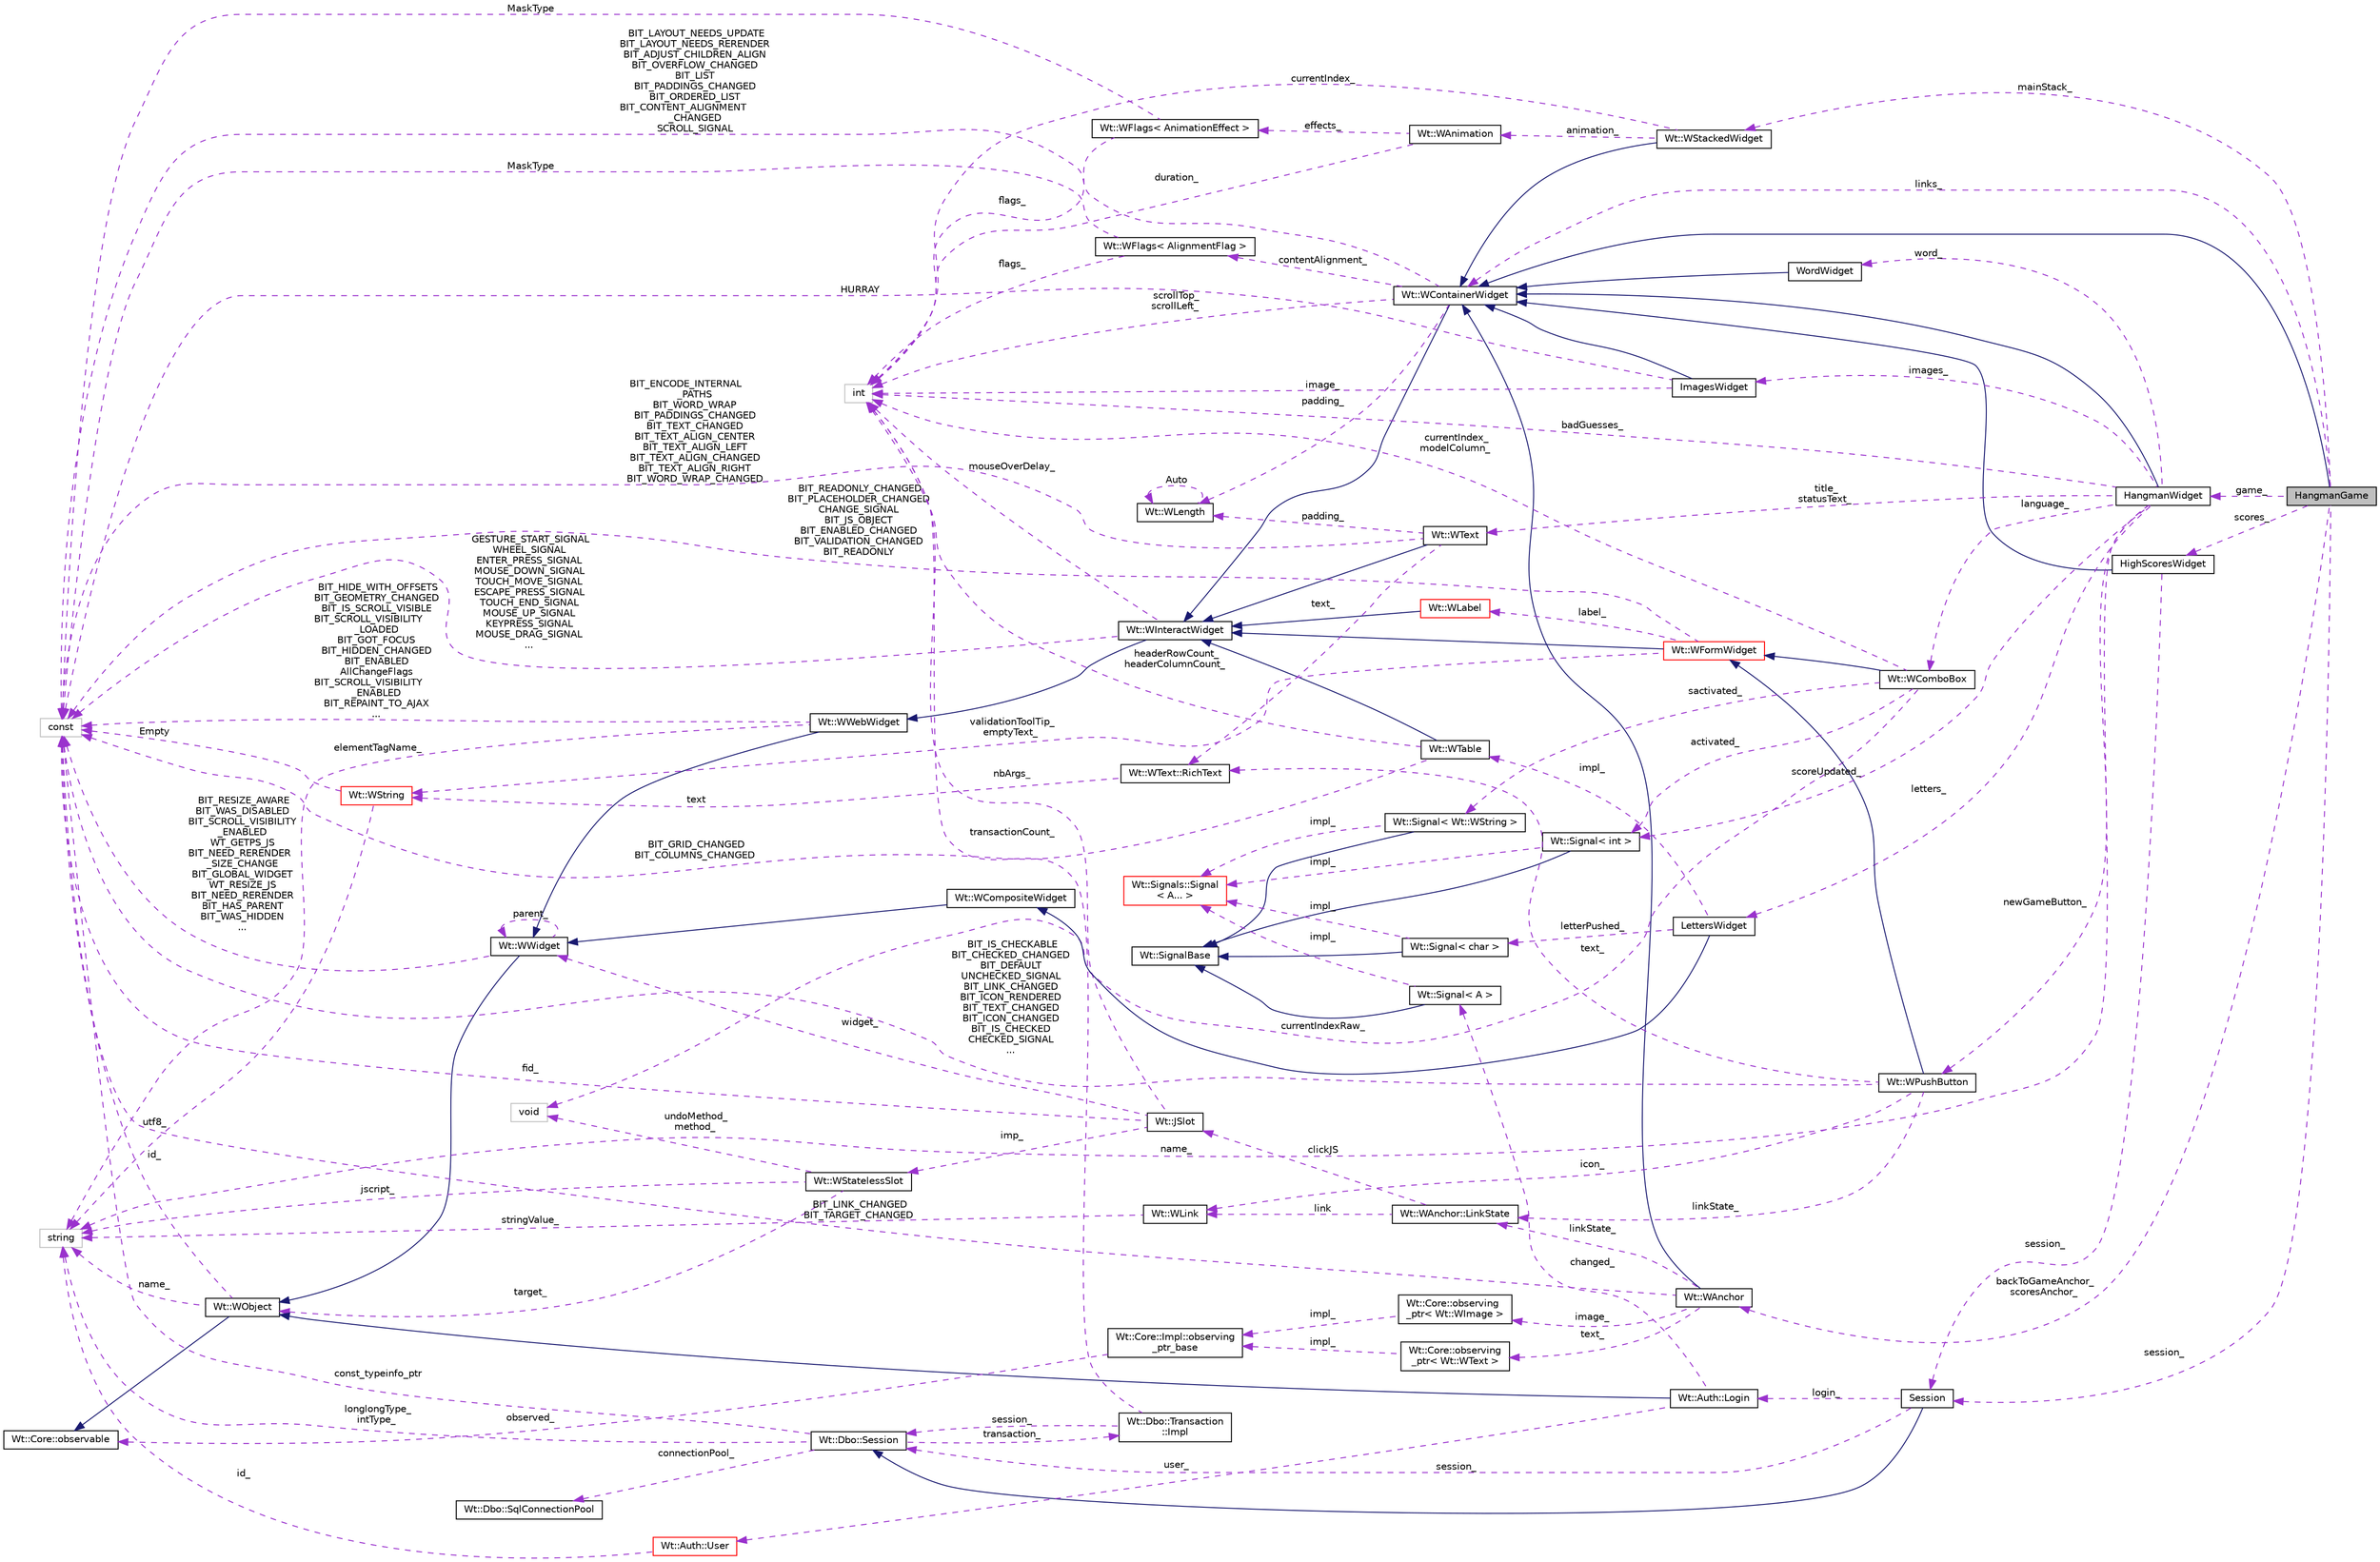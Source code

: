 digraph "HangmanGame"
{
 // LATEX_PDF_SIZE
  edge [fontname="Helvetica",fontsize="10",labelfontname="Helvetica",labelfontsize="10"];
  node [fontname="Helvetica",fontsize="10",shape=record];
  rankdir="LR";
  Node1 [label="HangmanGame",height=0.2,width=0.4,color="black", fillcolor="grey75", style="filled", fontcolor="black",tooltip=" "];
  Node2 -> Node1 [dir="back",color="midnightblue",fontsize="10",style="solid",fontname="Helvetica"];
  Node2 [label="Wt::WContainerWidget",height=0.2,width=0.4,color="black", fillcolor="white", style="filled",URL="$classWt_1_1WContainerWidget.html",tooltip="A widget that holds and manages child widgets."];
  Node3 -> Node2 [dir="back",color="midnightblue",fontsize="10",style="solid",fontname="Helvetica"];
  Node3 [label="Wt::WInteractWidget",height=0.2,width=0.4,color="black", fillcolor="white", style="filled",URL="$classWt_1_1WInteractWidget.html",tooltip="An abstract widget that can receive user-interface interaction."];
  Node4 -> Node3 [dir="back",color="midnightblue",fontsize="10",style="solid",fontname="Helvetica"];
  Node4 [label="Wt::WWebWidget",height=0.2,width=0.4,color="black", fillcolor="white", style="filled",URL="$classWt_1_1WWebWidget.html",tooltip="A base class for widgets with an HTML counterpart."];
  Node5 -> Node4 [dir="back",color="midnightblue",fontsize="10",style="solid",fontname="Helvetica"];
  Node5 [label="Wt::WWidget",height=0.2,width=0.4,color="black", fillcolor="white", style="filled",URL="$classWt_1_1WWidget.html",tooltip="The abstract base class for a user-interface component."];
  Node6 -> Node5 [dir="back",color="midnightblue",fontsize="10",style="solid",fontname="Helvetica"];
  Node6 [label="Wt::WObject",height=0.2,width=0.4,color="black", fillcolor="white", style="filled",URL="$classWt_1_1WObject.html",tooltip="A base class for objects that participate in the signal/slot system."];
  Node7 -> Node6 [dir="back",color="midnightblue",fontsize="10",style="solid",fontname="Helvetica"];
  Node7 [label="Wt::Core::observable",height=0.2,width=0.4,color="black", fillcolor="white", style="filled",URL="$classWt_1_1Core_1_1observable.html",tooltip="A base class for objects whose life-time can be tracked."];
  Node8 -> Node6 [dir="back",color="darkorchid3",fontsize="10",style="dashed",label=" name_" ,fontname="Helvetica"];
  Node8 [label="string",height=0.2,width=0.4,color="grey75", fillcolor="white", style="filled",tooltip=" "];
  Node9 -> Node6 [dir="back",color="darkorchid3",fontsize="10",style="dashed",label=" id_" ,fontname="Helvetica"];
  Node9 [label="const",height=0.2,width=0.4,color="grey75", fillcolor="white", style="filled",tooltip=" "];
  Node5 -> Node5 [dir="back",color="darkorchid3",fontsize="10",style="dashed",label=" parent_" ,fontname="Helvetica"];
  Node9 -> Node5 [dir="back",color="darkorchid3",fontsize="10",style="dashed",label=" BIT_RESIZE_AWARE\nBIT_WAS_DISABLED\nBIT_SCROLL_VISIBILITY\l_ENABLED\nWT_GETPS_JS\nBIT_NEED_RERENDER\l_SIZE_CHANGE\nBIT_GLOBAL_WIDGET\nWT_RESIZE_JS\nBIT_NEED_RERENDER\nBIT_HAS_PARENT\nBIT_WAS_HIDDEN\n..." ,fontname="Helvetica"];
  Node8 -> Node4 [dir="back",color="darkorchid3",fontsize="10",style="dashed",label=" elementTagName_" ,fontname="Helvetica"];
  Node9 -> Node4 [dir="back",color="darkorchid3",fontsize="10",style="dashed",label=" BIT_HIDE_WITH_OFFSETS\nBIT_GEOMETRY_CHANGED\nBIT_IS_SCROLL_VISIBLE\nBIT_SCROLL_VISIBILITY\l_LOADED\nBIT_GOT_FOCUS\nBIT_HIDDEN_CHANGED\nBIT_ENABLED\nAllChangeFlags\nBIT_SCROLL_VISIBILITY\l_ENABLED\nBIT_REPAINT_TO_AJAX\n..." ,fontname="Helvetica"];
  Node10 -> Node3 [dir="back",color="darkorchid3",fontsize="10",style="dashed",label=" mouseOverDelay_" ,fontname="Helvetica"];
  Node10 [label="int",height=0.2,width=0.4,color="grey75", fillcolor="white", style="filled",tooltip=" "];
  Node9 -> Node3 [dir="back",color="darkorchid3",fontsize="10",style="dashed",label=" GESTURE_START_SIGNAL\nWHEEL_SIGNAL\nENTER_PRESS_SIGNAL\nMOUSE_DOWN_SIGNAL\nTOUCH_MOVE_SIGNAL\nESCAPE_PRESS_SIGNAL\nTOUCH_END_SIGNAL\nMOUSE_UP_SIGNAL\nKEYPRESS_SIGNAL\nMOUSE_DRAG_SIGNAL\n..." ,fontname="Helvetica"];
  Node10 -> Node2 [dir="back",color="darkorchid3",fontsize="10",style="dashed",label=" scrollTop_\nscrollLeft_" ,fontname="Helvetica"];
  Node11 -> Node2 [dir="back",color="darkorchid3",fontsize="10",style="dashed",label=" contentAlignment_" ,fontname="Helvetica"];
  Node11 [label="Wt::WFlags\< AlignmentFlag \>",height=0.2,width=0.4,color="black", fillcolor="white", style="filled",URL="$classWt_1_1WFlags.html",tooltip=" "];
  Node10 -> Node11 [dir="back",color="darkorchid3",fontsize="10",style="dashed",label=" flags_" ,fontname="Helvetica"];
  Node9 -> Node11 [dir="back",color="darkorchid3",fontsize="10",style="dashed",label=" MaskType" ,fontname="Helvetica"];
  Node12 -> Node2 [dir="back",color="darkorchid3",fontsize="10",style="dashed",label=" padding_" ,fontname="Helvetica"];
  Node12 [label="Wt::WLength",height=0.2,width=0.4,color="black", fillcolor="white", style="filled",URL="$classWt_1_1WLength.html",tooltip="A value class that describes a CSS length."];
  Node12 -> Node12 [dir="back",color="darkorchid3",fontsize="10",style="dashed",label=" Auto" ,fontname="Helvetica"];
  Node9 -> Node2 [dir="back",color="darkorchid3",fontsize="10",style="dashed",label=" BIT_LAYOUT_NEEDS_UPDATE\nBIT_LAYOUT_NEEDS_RERENDER\nBIT_ADJUST_CHILDREN_ALIGN\nBIT_OVERFLOW_CHANGED\nBIT_LIST\nBIT_PADDINGS_CHANGED\nBIT_ORDERED_LIST\nBIT_CONTENT_ALIGNMENT\l_CHANGED\nSCROLL_SIGNAL" ,fontname="Helvetica"];
  Node2 -> Node1 [dir="back",color="darkorchid3",fontsize="10",style="dashed",label=" links_" ,fontname="Helvetica"];
  Node13 -> Node1 [dir="back",color="darkorchid3",fontsize="10",style="dashed",label=" backToGameAnchor_\nscoresAnchor_" ,fontname="Helvetica"];
  Node13 [label="Wt::WAnchor",height=0.2,width=0.4,color="black", fillcolor="white", style="filled",URL="$classWt_1_1WAnchor.html",tooltip="A widget that represents an HTML anchor (to link to other documents)."];
  Node2 -> Node13 [dir="back",color="midnightblue",fontsize="10",style="solid",fontname="Helvetica"];
  Node14 -> Node13 [dir="back",color="darkorchid3",fontsize="10",style="dashed",label=" linkState_" ,fontname="Helvetica"];
  Node14 [label="Wt::WAnchor::LinkState",height=0.2,width=0.4,color="black", fillcolor="white", style="filled",URL="$structWt_1_1WAnchor_1_1LinkState.html",tooltip=" "];
  Node15 -> Node14 [dir="back",color="darkorchid3",fontsize="10",style="dashed",label=" clickJS" ,fontname="Helvetica"];
  Node15 [label="Wt::JSlot",height=0.2,width=0.4,color="black", fillcolor="white", style="filled",URL="$classWt_1_1JSlot.html",tooltip="A slot that is only implemented in client side JavaScript code."];
  Node16 -> Node15 [dir="back",color="darkorchid3",fontsize="10",style="dashed",label=" imp_" ,fontname="Helvetica"];
  Node16 [label="Wt::WStatelessSlot",height=0.2,width=0.4,color="black", fillcolor="white", style="filled",URL="$classWt_1_1WStatelessSlot.html",tooltip=" "];
  Node6 -> Node16 [dir="back",color="darkorchid3",fontsize="10",style="dashed",label=" target_" ,fontname="Helvetica"];
  Node17 -> Node16 [dir="back",color="darkorchid3",fontsize="10",style="dashed",label=" undoMethod_\nmethod_" ,fontname="Helvetica"];
  Node17 [label="void",height=0.2,width=0.4,color="grey75", fillcolor="white", style="filled",tooltip=" "];
  Node8 -> Node16 [dir="back",color="darkorchid3",fontsize="10",style="dashed",label=" jscript_" ,fontname="Helvetica"];
  Node10 -> Node15 [dir="back",color="darkorchid3",fontsize="10",style="dashed",label=" nbArgs_" ,fontname="Helvetica"];
  Node5 -> Node15 [dir="back",color="darkorchid3",fontsize="10",style="dashed",label=" widget_" ,fontname="Helvetica"];
  Node9 -> Node15 [dir="back",color="darkorchid3",fontsize="10",style="dashed",label=" fid_" ,fontname="Helvetica"];
  Node18 -> Node14 [dir="back",color="darkorchid3",fontsize="10",style="dashed",label=" link" ,fontname="Helvetica"];
  Node18 [label="Wt::WLink",height=0.2,width=0.4,color="black", fillcolor="white", style="filled",URL="$classWt_1_1WLink.html",tooltip="A value class that defines a hyperlink target."];
  Node8 -> Node18 [dir="back",color="darkorchid3",fontsize="10",style="dashed",label=" stringValue_" ,fontname="Helvetica"];
  Node19 -> Node13 [dir="back",color="darkorchid3",fontsize="10",style="dashed",label=" image_" ,fontname="Helvetica"];
  Node19 [label="Wt::Core::observing\l_ptr\< Wt::WImage \>",height=0.2,width=0.4,color="black", fillcolor="white", style="filled",URL="$classWt_1_1Core_1_1observing__ptr.html",tooltip=" "];
  Node20 -> Node19 [dir="back",color="darkorchid3",fontsize="10",style="dashed",label=" impl_" ,fontname="Helvetica"];
  Node20 [label="Wt::Core::Impl::observing\l_ptr_base",height=0.2,width=0.4,color="black", fillcolor="white", style="filled",URL="$structWt_1_1Core_1_1Impl_1_1observing__ptr__base.html",tooltip=" "];
  Node7 -> Node20 [dir="back",color="darkorchid3",fontsize="10",style="dashed",label=" observed_" ,fontname="Helvetica"];
  Node21 -> Node13 [dir="back",color="darkorchid3",fontsize="10",style="dashed",label=" text_" ,fontname="Helvetica"];
  Node21 [label="Wt::Core::observing\l_ptr\< Wt::WText \>",height=0.2,width=0.4,color="black", fillcolor="white", style="filled",URL="$classWt_1_1Core_1_1observing__ptr.html",tooltip=" "];
  Node20 -> Node21 [dir="back",color="darkorchid3",fontsize="10",style="dashed",label=" impl_" ,fontname="Helvetica"];
  Node9 -> Node13 [dir="back",color="darkorchid3",fontsize="10",style="dashed",label=" BIT_LINK_CHANGED\nBIT_TARGET_CHANGED" ,fontname="Helvetica"];
  Node22 -> Node1 [dir="back",color="darkorchid3",fontsize="10",style="dashed",label=" scores_" ,fontname="Helvetica"];
  Node22 [label="HighScoresWidget",height=0.2,width=0.4,color="black", fillcolor="white", style="filled",URL="$classHighScoresWidget.html",tooltip=" "];
  Node2 -> Node22 [dir="back",color="midnightblue",fontsize="10",style="solid",fontname="Helvetica"];
  Node23 -> Node22 [dir="back",color="darkorchid3",fontsize="10",style="dashed",label=" session_" ,fontname="Helvetica"];
  Node23 [label="Session",height=0.2,width=0.4,color="black", fillcolor="white", style="filled",URL="$classSession.html",tooltip=" "];
  Node24 -> Node23 [dir="back",color="midnightblue",fontsize="10",style="solid",fontname="Helvetica"];
  Node24 [label="Wt::Dbo::Session",height=0.2,width=0.4,color="black", fillcolor="white", style="filled",URL="$classWt_1_1Dbo_1_1Session.html",tooltip="A database session."];
  Node25 -> Node24 [dir="back",color="darkorchid3",fontsize="10",style="dashed",label=" transaction_" ,fontname="Helvetica"];
  Node25 [label="Wt::Dbo::Transaction\l::Impl",height=0.2,width=0.4,color="black", fillcolor="white", style="filled",URL="$structWt_1_1Dbo_1_1Transaction_1_1Impl.html",tooltip=" "];
  Node10 -> Node25 [dir="back",color="darkorchid3",fontsize="10",style="dashed",label=" transactionCount_" ,fontname="Helvetica"];
  Node24 -> Node25 [dir="back",color="darkorchid3",fontsize="10",style="dashed",label=" session_" ,fontname="Helvetica"];
  Node8 -> Node24 [dir="back",color="darkorchid3",fontsize="10",style="dashed",label=" longlongType_\nintType_" ,fontname="Helvetica"];
  Node9 -> Node24 [dir="back",color="darkorchid3",fontsize="10",style="dashed",label=" const_typeinfo_ptr" ,fontname="Helvetica"];
  Node26 -> Node24 [dir="back",color="darkorchid3",fontsize="10",style="dashed",label=" connectionPool_" ,fontname="Helvetica"];
  Node26 [label="Wt::Dbo::SqlConnectionPool",height=0.2,width=0.4,color="black", fillcolor="white", style="filled",URL="$classWt_1_1Dbo_1_1SqlConnectionPool.html",tooltip="Abstract base class for a SQL connection pool."];
  Node27 -> Node23 [dir="back",color="darkorchid3",fontsize="10",style="dashed",label=" login_" ,fontname="Helvetica"];
  Node27 [label="Wt::Auth::Login",height=0.2,width=0.4,color="black", fillcolor="white", style="filled",URL="$classWt_1_1Auth_1_1Login.html",tooltip="A class that manages the current login state."];
  Node6 -> Node27 [dir="back",color="midnightblue",fontsize="10",style="solid",fontname="Helvetica"];
  Node28 -> Node27 [dir="back",color="darkorchid3",fontsize="10",style="dashed",label=" changed_" ,fontname="Helvetica"];
  Node28 [label="Wt::Signal\< A \>",height=0.2,width=0.4,color="black", fillcolor="white", style="filled",URL="$classWt_1_1Signal.html",tooltip="A signal that propagates events to listeners."];
  Node29 -> Node28 [dir="back",color="midnightblue",fontsize="10",style="solid",fontname="Helvetica"];
  Node29 [label="Wt::SignalBase",height=0.2,width=0.4,color="black", fillcolor="white", style="filled",URL="$classWt_1_1SignalBase.html",tooltip="Abstract base class of a signal."];
  Node30 -> Node28 [dir="back",color="darkorchid3",fontsize="10",style="dashed",label=" impl_" ,fontname="Helvetica"];
  Node30 [label="Wt::Signals::Signal\l\< A... \>",height=0.2,width=0.4,color="red", fillcolor="white", style="filled",URL="$structWt_1_1Signals_1_1Signal.html",tooltip=" "];
  Node35 -> Node27 [dir="back",color="darkorchid3",fontsize="10",style="dashed",label=" user_" ,fontname="Helvetica"];
  Node35 [label="Wt::Auth::User",height=0.2,width=0.4,color="red", fillcolor="white", style="filled",URL="$classWt_1_1Auth_1_1User.html",tooltip="A user."];
  Node8 -> Node35 [dir="back",color="darkorchid3",fontsize="10",style="dashed",label=" id_" ,fontname="Helvetica"];
  Node24 -> Node23 [dir="back",color="darkorchid3",fontsize="10",style="dashed",label=" session_" ,fontname="Helvetica"];
  Node37 -> Node1 [dir="back",color="darkorchid3",fontsize="10",style="dashed",label=" game_" ,fontname="Helvetica"];
  Node37 [label="HangmanWidget",height=0.2,width=0.4,color="black", fillcolor="white", style="filled",URL="$classHangmanWidget.html",tooltip=" "];
  Node2 -> Node37 [dir="back",color="midnightblue",fontsize="10",style="solid",fontname="Helvetica"];
  Node38 -> Node37 [dir="back",color="darkorchid3",fontsize="10",style="dashed",label=" letters_" ,fontname="Helvetica"];
  Node38 [label="LettersWidget",height=0.2,width=0.4,color="black", fillcolor="white", style="filled",URL="$classLettersWidget.html",tooltip=" "];
  Node39 -> Node38 [dir="back",color="midnightblue",fontsize="10",style="solid",fontname="Helvetica"];
  Node39 [label="Wt::WCompositeWidget",height=0.2,width=0.4,color="black", fillcolor="white", style="filled",URL="$classWt_1_1WCompositeWidget.html",tooltip="A widget that hides the implementation of composite widgets."];
  Node5 -> Node39 [dir="back",color="midnightblue",fontsize="10",style="solid",fontname="Helvetica"];
  Node40 -> Node38 [dir="back",color="darkorchid3",fontsize="10",style="dashed",label=" letterPushed_" ,fontname="Helvetica"];
  Node40 [label="Wt::Signal\< char \>",height=0.2,width=0.4,color="black", fillcolor="white", style="filled",URL="$classWt_1_1Signal.html",tooltip=" "];
  Node29 -> Node40 [dir="back",color="midnightblue",fontsize="10",style="solid",fontname="Helvetica"];
  Node30 -> Node40 [dir="back",color="darkorchid3",fontsize="10",style="dashed",label=" impl_" ,fontname="Helvetica"];
  Node41 -> Node38 [dir="back",color="darkorchid3",fontsize="10",style="dashed",label=" impl_" ,fontname="Helvetica"];
  Node41 [label="Wt::WTable",height=0.2,width=0.4,color="black", fillcolor="white", style="filled",URL="$classWt_1_1WTable.html",tooltip="A container widget which provides layout of children in a table grid."];
  Node3 -> Node41 [dir="back",color="midnightblue",fontsize="10",style="solid",fontname="Helvetica"];
  Node10 -> Node41 [dir="back",color="darkorchid3",fontsize="10",style="dashed",label=" headerRowCount_\nheaderColumnCount_" ,fontname="Helvetica"];
  Node9 -> Node41 [dir="back",color="darkorchid3",fontsize="10",style="dashed",label=" BIT_GRID_CHANGED\nBIT_COLUMNS_CHANGED" ,fontname="Helvetica"];
  Node42 -> Node37 [dir="back",color="darkorchid3",fontsize="10",style="dashed",label=" language_" ,fontname="Helvetica"];
  Node42 [label="Wt::WComboBox",height=0.2,width=0.4,color="black", fillcolor="white", style="filled",URL="$classWt_1_1WComboBox.html",tooltip="A widget that provides a drop-down combo-box control."];
  Node43 -> Node42 [dir="back",color="midnightblue",fontsize="10",style="solid",fontname="Helvetica"];
  Node43 [label="Wt::WFormWidget",height=0.2,width=0.4,color="red", fillcolor="white", style="filled",URL="$classWt_1_1WFormWidget.html",tooltip="An abstract widget that corresponds to an HTML form element."];
  Node3 -> Node43 [dir="back",color="midnightblue",fontsize="10",style="solid",fontname="Helvetica"];
  Node44 -> Node43 [dir="back",color="darkorchid3",fontsize="10",style="dashed",label=" validationToolTip_\nemptyText_" ,fontname="Helvetica"];
  Node44 [label="Wt::WString",height=0.2,width=0.4,color="red", fillcolor="white", style="filled",URL="$classWt_1_1WString.html",tooltip="A value class which describes a locale-aware unicode string."];
  Node8 -> Node44 [dir="back",color="darkorchid3",fontsize="10",style="dashed",label=" utf8_" ,fontname="Helvetica"];
  Node9 -> Node44 [dir="back",color="darkorchid3",fontsize="10",style="dashed",label=" Empty" ,fontname="Helvetica"];
  Node46 -> Node43 [dir="back",color="darkorchid3",fontsize="10",style="dashed",label=" label_" ,fontname="Helvetica"];
  Node46 [label="Wt::WLabel",height=0.2,width=0.4,color="red", fillcolor="white", style="filled",URL="$classWt_1_1WLabel.html",tooltip="A label for a form field."];
  Node3 -> Node46 [dir="back",color="midnightblue",fontsize="10",style="solid",fontname="Helvetica"];
  Node9 -> Node43 [dir="back",color="darkorchid3",fontsize="10",style="dashed",label=" BIT_READONLY_CHANGED\nBIT_PLACEHOLDER_CHANGED\nCHANGE_SIGNAL\nBIT_JS_OBJECT\nBIT_ENABLED_CHANGED\nBIT_VALIDATION_CHANGED\nBIT_READONLY" ,fontname="Helvetica"];
  Node49 -> Node42 [dir="back",color="darkorchid3",fontsize="10",style="dashed",label=" sactivated_" ,fontname="Helvetica"];
  Node49 [label="Wt::Signal\< Wt::WString \>",height=0.2,width=0.4,color="black", fillcolor="white", style="filled",URL="$classWt_1_1Signal.html",tooltip=" "];
  Node29 -> Node49 [dir="back",color="midnightblue",fontsize="10",style="solid",fontname="Helvetica"];
  Node30 -> Node49 [dir="back",color="darkorchid3",fontsize="10",style="dashed",label=" impl_" ,fontname="Helvetica"];
  Node50 -> Node42 [dir="back",color="darkorchid3",fontsize="10",style="dashed",label=" activated_" ,fontname="Helvetica"];
  Node50 [label="Wt::Signal\< int \>",height=0.2,width=0.4,color="black", fillcolor="white", style="filled",URL="$classWt_1_1Signal.html",tooltip=" "];
  Node29 -> Node50 [dir="back",color="midnightblue",fontsize="10",style="solid",fontname="Helvetica"];
  Node30 -> Node50 [dir="back",color="darkorchid3",fontsize="10",style="dashed",label=" impl_" ,fontname="Helvetica"];
  Node17 -> Node42 [dir="back",color="darkorchid3",fontsize="10",style="dashed",label=" currentIndexRaw_" ,fontname="Helvetica"];
  Node10 -> Node42 [dir="back",color="darkorchid3",fontsize="10",style="dashed",label=" currentIndex_\nmodelColumn_" ,fontname="Helvetica"];
  Node51 -> Node37 [dir="back",color="darkorchid3",fontsize="10",style="dashed",label=" images_" ,fontname="Helvetica"];
  Node51 [label="ImagesWidget",height=0.2,width=0.4,color="black", fillcolor="white", style="filled",URL="$classImagesWidget.html",tooltip=" "];
  Node2 -> Node51 [dir="back",color="midnightblue",fontsize="10",style="solid",fontname="Helvetica"];
  Node10 -> Node51 [dir="back",color="darkorchid3",fontsize="10",style="dashed",label=" image_" ,fontname="Helvetica"];
  Node9 -> Node51 [dir="back",color="darkorchid3",fontsize="10",style="dashed",label=" HURRAY" ,fontname="Helvetica"];
  Node50 -> Node37 [dir="back",color="darkorchid3",fontsize="10",style="dashed",label=" scoreUpdated_" ,fontname="Helvetica"];
  Node10 -> Node37 [dir="back",color="darkorchid3",fontsize="10",style="dashed",label=" badGuesses_" ,fontname="Helvetica"];
  Node8 -> Node37 [dir="back",color="darkorchid3",fontsize="10",style="dashed",label=" name_" ,fontname="Helvetica"];
  Node52 -> Node37 [dir="back",color="darkorchid3",fontsize="10",style="dashed",label=" title_\nstatusText_" ,fontname="Helvetica"];
  Node52 [label="Wt::WText",height=0.2,width=0.4,color="black", fillcolor="white", style="filled",URL="$classWt_1_1WText.html",tooltip="A widget that renders (XHTML) text."];
  Node3 -> Node52 [dir="back",color="midnightblue",fontsize="10",style="solid",fontname="Helvetica"];
  Node53 -> Node52 [dir="back",color="darkorchid3",fontsize="10",style="dashed",label=" text_" ,fontname="Helvetica"];
  Node53 [label="Wt::WText::RichText",height=0.2,width=0.4,color="black", fillcolor="white", style="filled",URL="$structWt_1_1WText_1_1RichText.html",tooltip=" "];
  Node44 -> Node53 [dir="back",color="darkorchid3",fontsize="10",style="dashed",label=" text" ,fontname="Helvetica"];
  Node12 -> Node52 [dir="back",color="darkorchid3",fontsize="10",style="dashed",label=" padding_" ,fontname="Helvetica"];
  Node9 -> Node52 [dir="back",color="darkorchid3",fontsize="10",style="dashed",label=" BIT_ENCODE_INTERNAL\l_PATHS\nBIT_WORD_WRAP\nBIT_PADDINGS_CHANGED\nBIT_TEXT_CHANGED\nBIT_TEXT_ALIGN_CENTER\nBIT_TEXT_ALIGN_LEFT\nBIT_TEXT_ALIGN_CHANGED\nBIT_TEXT_ALIGN_RIGHT\nBIT_WORD_WRAP_CHANGED" ,fontname="Helvetica"];
  Node54 -> Node37 [dir="back",color="darkorchid3",fontsize="10",style="dashed",label=" word_" ,fontname="Helvetica"];
  Node54 [label="WordWidget",height=0.2,width=0.4,color="black", fillcolor="white", style="filled",URL="$classWordWidget.html",tooltip=" "];
  Node2 -> Node54 [dir="back",color="midnightblue",fontsize="10",style="solid",fontname="Helvetica"];
  Node55 -> Node37 [dir="back",color="darkorchid3",fontsize="10",style="dashed",label=" newGameButton_" ,fontname="Helvetica"];
  Node55 [label="Wt::WPushButton",height=0.2,width=0.4,color="black", fillcolor="white", style="filled",URL="$classWt_1_1WPushButton.html",tooltip="A widget that represents a push button."];
  Node43 -> Node55 [dir="back",color="midnightblue",fontsize="10",style="solid",fontname="Helvetica"];
  Node53 -> Node55 [dir="back",color="darkorchid3",fontsize="10",style="dashed",label=" text_" ,fontname="Helvetica"];
  Node14 -> Node55 [dir="back",color="darkorchid3",fontsize="10",style="dashed",label=" linkState_" ,fontname="Helvetica"];
  Node18 -> Node55 [dir="back",color="darkorchid3",fontsize="10",style="dashed",label=" icon_" ,fontname="Helvetica"];
  Node9 -> Node55 [dir="back",color="darkorchid3",fontsize="10",style="dashed",label=" BIT_IS_CHECKABLE\nBIT_CHECKED_CHANGED\nBIT_DEFAULT\nUNCHECKED_SIGNAL\nBIT_LINK_CHANGED\nBIT_ICON_RENDERED\nBIT_TEXT_CHANGED\nBIT_ICON_CHANGED\nBIT_IS_CHECKED\nCHECKED_SIGNAL\n..." ,fontname="Helvetica"];
  Node56 -> Node1 [dir="back",color="darkorchid3",fontsize="10",style="dashed",label=" mainStack_" ,fontname="Helvetica"];
  Node56 [label="Wt::WStackedWidget",height=0.2,width=0.4,color="black", fillcolor="white", style="filled",URL="$classWt_1_1WStackedWidget.html",tooltip="A container widget that stacks its widgets on top of each other."];
  Node2 -> Node56 [dir="back",color="midnightblue",fontsize="10",style="solid",fontname="Helvetica"];
  Node10 -> Node56 [dir="back",color="darkorchid3",fontsize="10",style="dashed",label=" currentIndex_" ,fontname="Helvetica"];
  Node57 -> Node56 [dir="back",color="darkorchid3",fontsize="10",style="dashed",label=" animation_" ,fontname="Helvetica"];
  Node57 [label="Wt::WAnimation",height=0.2,width=0.4,color="black", fillcolor="white", style="filled",URL="$classWt_1_1WAnimation.html",tooltip="A value class that defines a transition effect."];
  Node58 -> Node57 [dir="back",color="darkorchid3",fontsize="10",style="dashed",label=" effects_" ,fontname="Helvetica"];
  Node58 [label="Wt::WFlags\< AnimationEffect \>",height=0.2,width=0.4,color="black", fillcolor="white", style="filled",URL="$classWt_1_1WFlags.html",tooltip=" "];
  Node10 -> Node58 [dir="back",color="darkorchid3",fontsize="10",style="dashed",label=" flags_" ,fontname="Helvetica"];
  Node9 -> Node58 [dir="back",color="darkorchid3",fontsize="10",style="dashed",label=" MaskType" ,fontname="Helvetica"];
  Node10 -> Node57 [dir="back",color="darkorchid3",fontsize="10",style="dashed",label=" duration_" ,fontname="Helvetica"];
  Node23 -> Node1 [dir="back",color="darkorchid3",fontsize="10",style="dashed",label=" session_" ,fontname="Helvetica"];
}
